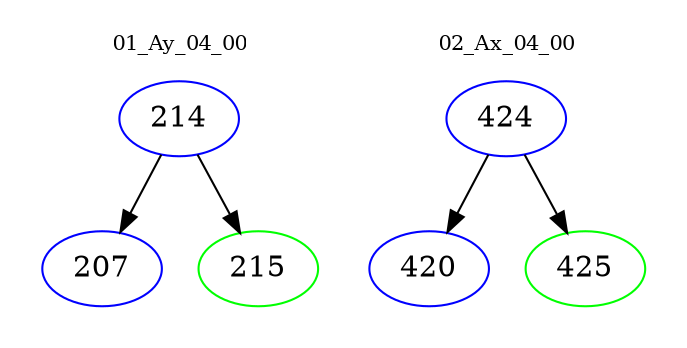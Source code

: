 digraph{
subgraph cluster_0 {
color = white
label = "01_Ay_04_00";
fontsize=10;
T0_214 [label="214", color="blue"]
T0_214 -> T0_207 [color="black"]
T0_207 [label="207", color="blue"]
T0_214 -> T0_215 [color="black"]
T0_215 [label="215", color="green"]
}
subgraph cluster_1 {
color = white
label = "02_Ax_04_00";
fontsize=10;
T1_424 [label="424", color="blue"]
T1_424 -> T1_420 [color="black"]
T1_420 [label="420", color="blue"]
T1_424 -> T1_425 [color="black"]
T1_425 [label="425", color="green"]
}
}
